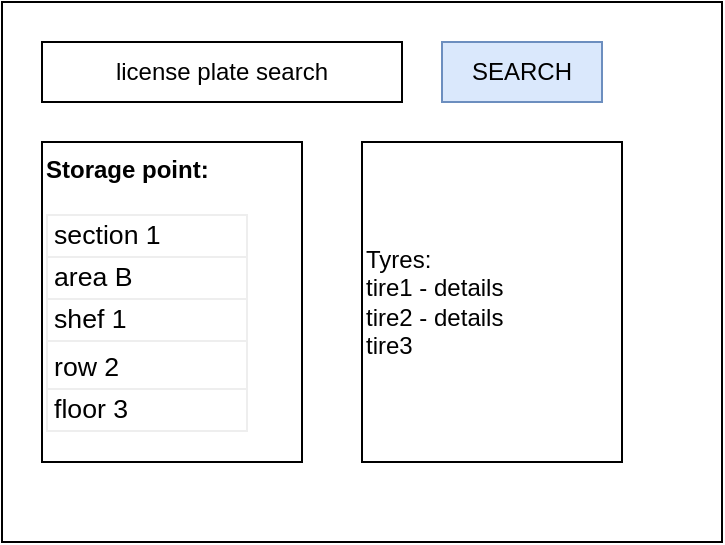<mxfile version="12.6.1" type="device"><diagram id="76kAMvAP6ewUVQPXQGkA" name="Page-1"><mxGraphModel dx="526" dy="593" grid="1" gridSize="10" guides="1" tooltips="1" connect="1" arrows="1" fold="1" page="1" pageScale="1" pageWidth="850" pageHeight="1100" math="0" shadow="0"><root><mxCell id="0"/><mxCell id="1" parent="0"/><mxCell id="xVx9CtNqriAtMybKYEcu-1" value="" style="rounded=0;whiteSpace=wrap;html=1;" vertex="1" parent="1"><mxGeometry x="20" y="20" width="360" height="270" as="geometry"/></mxCell><mxCell id="xVx9CtNqriAtMybKYEcu-2" value="license plate search" style="rounded=0;whiteSpace=wrap;html=1;" vertex="1" parent="1"><mxGeometry x="40" y="40" width="180" height="30" as="geometry"/></mxCell><mxCell id="xVx9CtNqriAtMybKYEcu-3" value="SEARCH" style="rounded=0;whiteSpace=wrap;html=1;fillColor=#dae8fc;strokeColor=#6c8ebf;" vertex="1" parent="1"><mxGeometry x="240" y="40" width="80" height="30" as="geometry"/></mxCell><mxCell id="xVx9CtNqriAtMybKYEcu-4" value="&lt;b&gt;Storage point:&amp;nbsp;&lt;br&gt;&lt;/b&gt;&lt;br&gt;&lt;table cellspacing=&quot;0&quot; cellpadding=&quot;0&quot; dir=&quot;ltr&quot; border=&quot;1&quot; style=&quot;table-layout: fixed ; font-size: 10pt ; font-family: &amp;#34;arial&amp;#34; ; width: 0px ; border-collapse: collapse ; border: none&quot;&gt;&lt;colgroup&gt;&lt;col width=&quot;100&quot;&gt;&lt;/colgroup&gt;&lt;tbody&gt;&lt;tr style=&quot;height: 21px&quot;&gt;&lt;td style=&quot;overflow: hidden ; padding: 2px 3px 2px 3px ; vertical-align: bottom&quot;&gt;section 1&lt;/td&gt;&lt;/tr&gt;&lt;tr style=&quot;height: 21px&quot;&gt;&lt;td style=&quot;overflow: hidden ; padding: 2px 3px 2px 3px ; vertical-align: bottom&quot;&gt;area B&lt;/td&gt;&lt;/tr&gt;&lt;tr style=&quot;height: 21px&quot;&gt;&lt;td style=&quot;overflow: hidden ; padding: 2px 3px 2px 3px ; vertical-align: bottom&quot;&gt;shef 1&lt;/td&gt;&lt;/tr&gt;&lt;tr style=&quot;height: 24px&quot;&gt;&lt;td style=&quot;overflow: hidden ; padding: 2px 3px 2px 3px ; vertical-align: bottom&quot;&gt;row 2&lt;/td&gt;&lt;/tr&gt;&lt;tr style=&quot;height: 21px&quot;&gt;&lt;td style=&quot;overflow: hidden ; padding: 2px 3px 2px 3px ; vertical-align: bottom&quot;&gt;floor 3&lt;/td&gt;&lt;/tr&gt;&lt;/tbody&gt;&lt;/table&gt;&lt;br&gt;" style="rounded=0;whiteSpace=wrap;html=1;align=left;verticalAlign=top;" vertex="1" parent="1"><mxGeometry x="40" y="90" width="130" height="160" as="geometry"/></mxCell><mxCell id="xVx9CtNqriAtMybKYEcu-5" value="&lt;span style=&quot;white-space: normal&quot;&gt;Tyres:&lt;/span&gt;&lt;br style=&quot;white-space: normal&quot;&gt;&lt;span style=&quot;white-space: normal&quot;&gt;tire1 - details&lt;/span&gt;&lt;br style=&quot;white-space: normal&quot;&gt;&lt;span style=&quot;white-space: normal&quot;&gt;tire2 - details&lt;/span&gt;&lt;br style=&quot;white-space: normal&quot;&gt;&lt;span style=&quot;white-space: normal&quot;&gt;tire3&lt;/span&gt;" style="rounded=0;whiteSpace=wrap;html=1;align=left;" vertex="1" parent="1"><mxGeometry x="200" y="90" width="130" height="160" as="geometry"/></mxCell></root></mxGraphModel></diagram></mxfile>